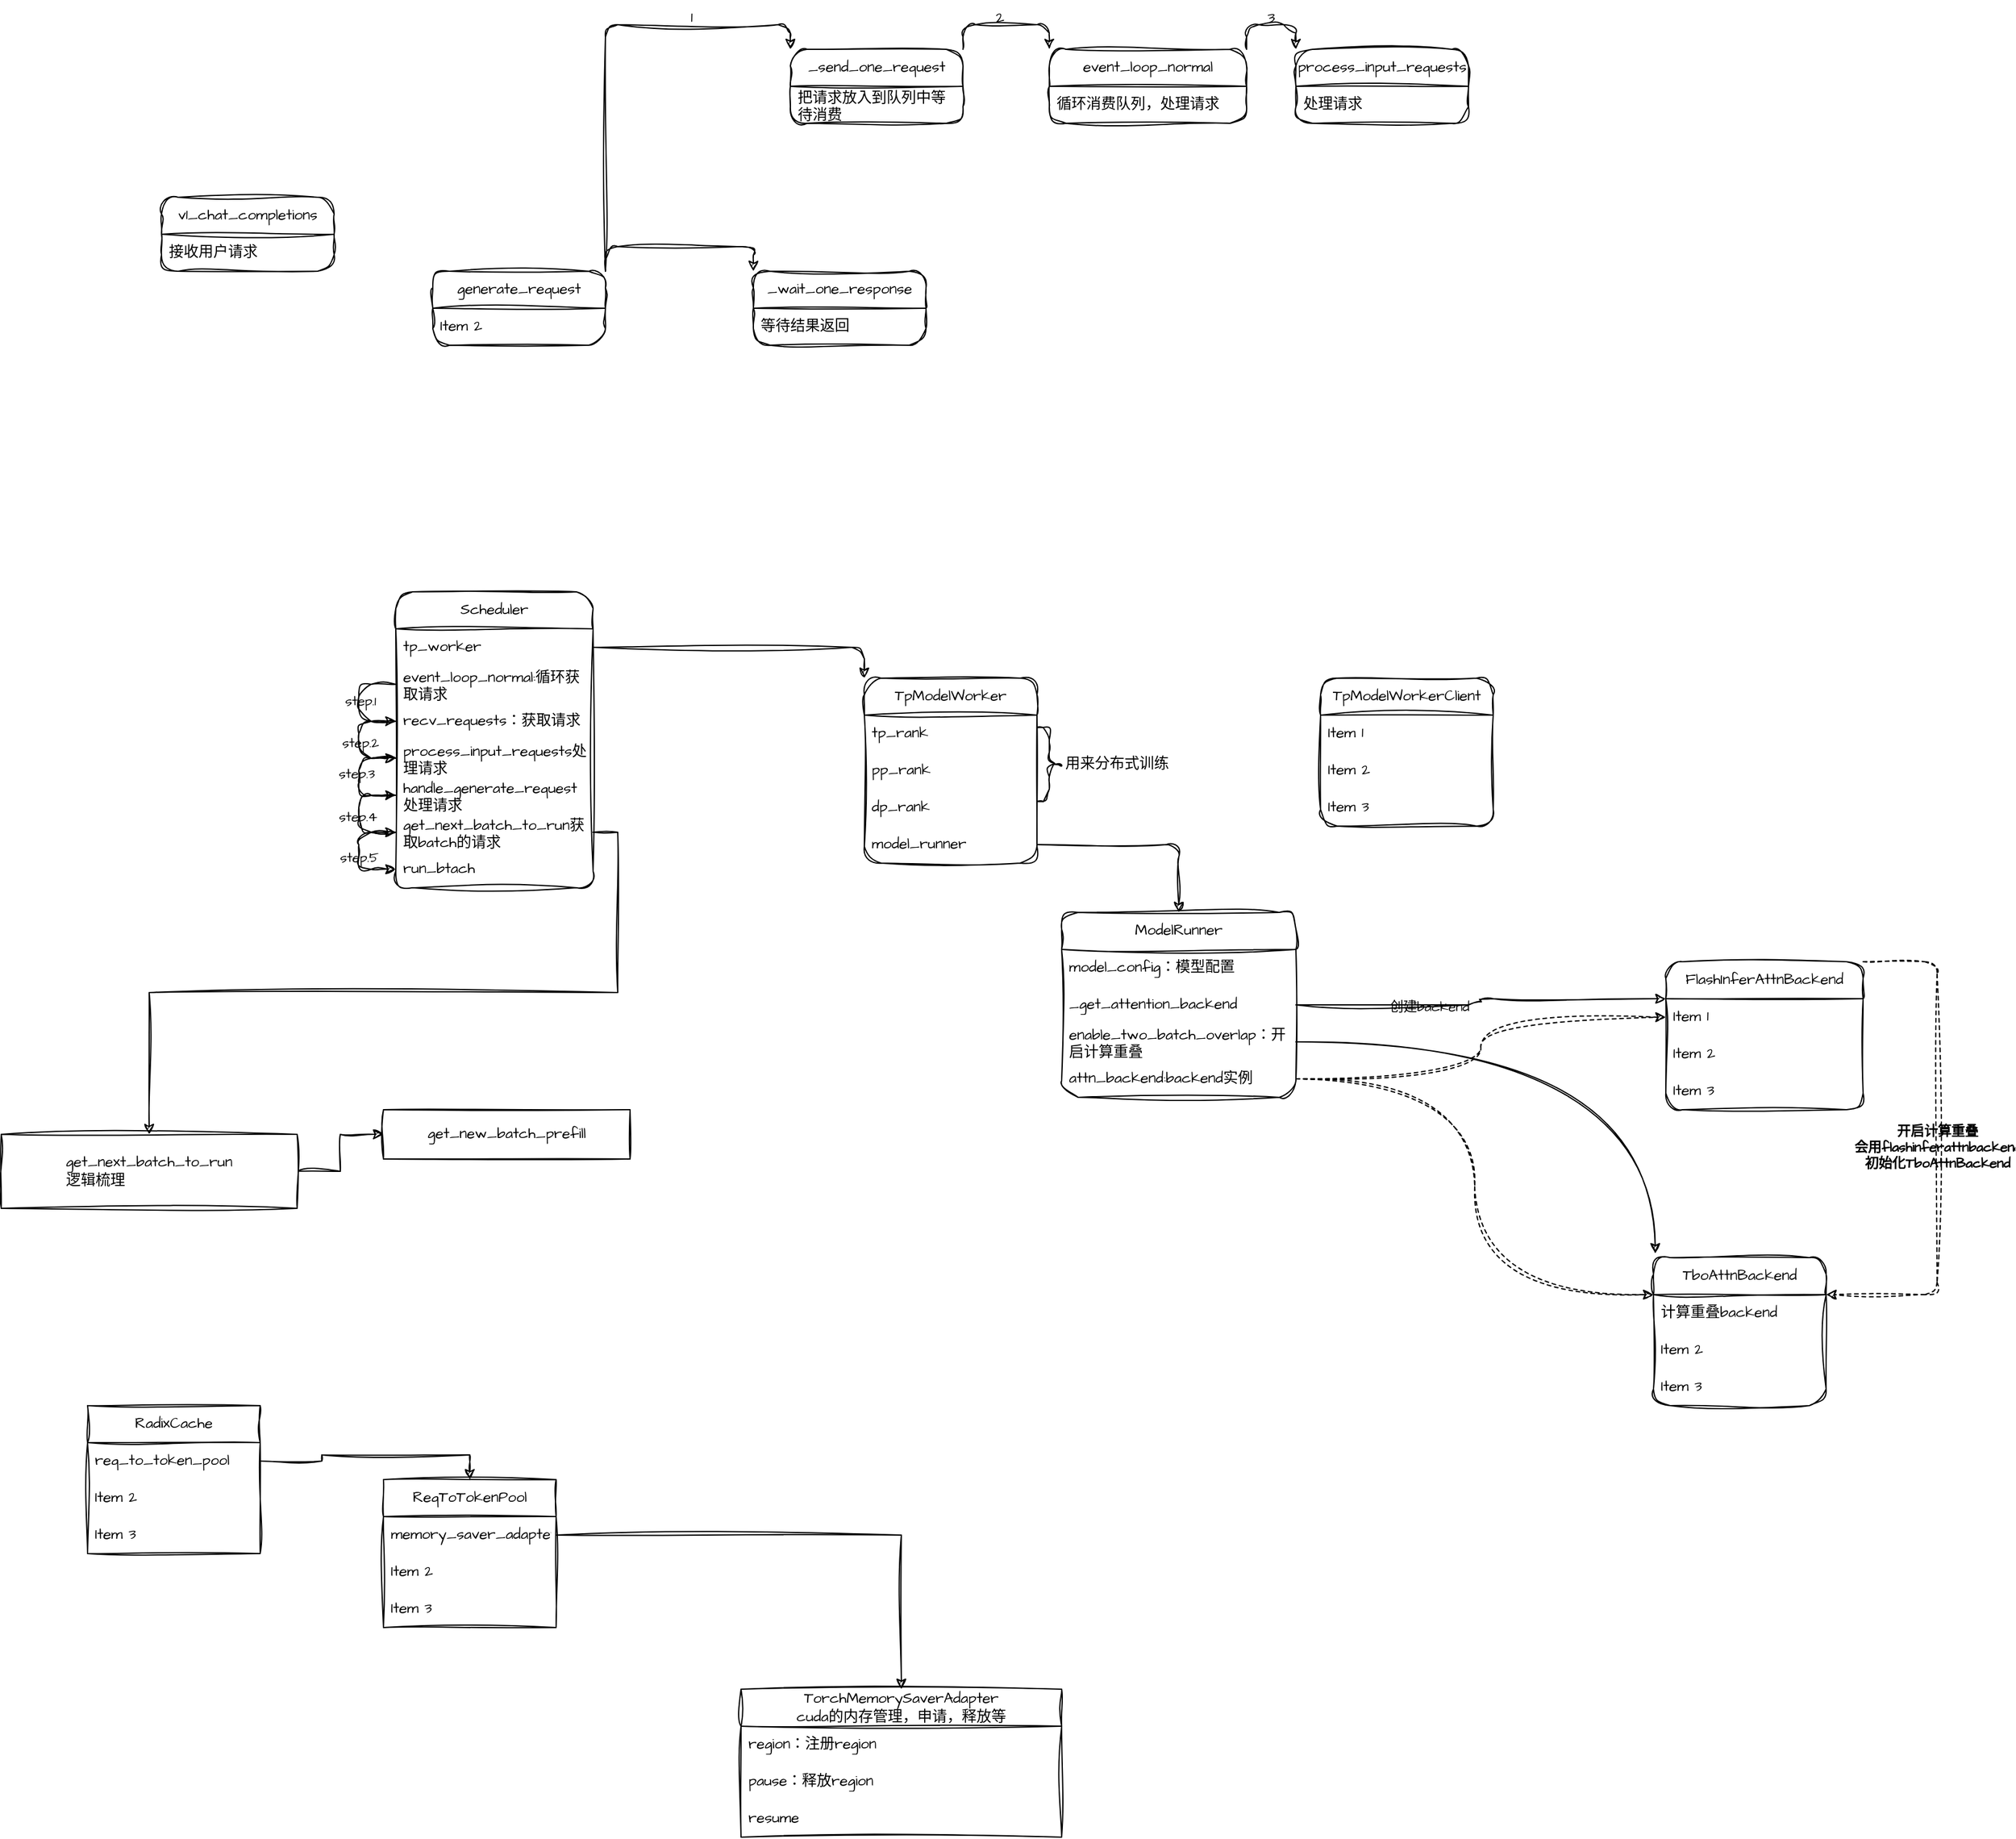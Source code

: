 <mxfile version="28.2.0">
  <diagram name="第 1 页" id="VIulTGl2KNhAHXaXlGWx">
    <mxGraphModel dx="1657" dy="1774" grid="1" gridSize="10" guides="1" tooltips="1" connect="1" arrows="1" fold="1" page="1" pageScale="1" pageWidth="827" pageHeight="1169" background="none" math="0" shadow="0">
      <root>
        <mxCell id="0" />
        <mxCell id="1" parent="0" />
        <mxCell id="_NhMGUOuEYtorZPrBMzH-1" value="v1_chat_completions" style="swimlane;fontStyle=0;childLayout=stackLayout;horizontal=1;startSize=30;horizontalStack=0;resizeParent=1;resizeParentMax=0;resizeLast=0;collapsible=1;marginBottom=0;whiteSpace=wrap;html=1;sketch=1;hachureGap=4;jiggle=2;curveFitting=1;fontFamily=Architects Daughter;fontSource=https%3A%2F%2Ffonts.googleapis.com%2Fcss%3Ffamily%3DArchitects%2BDaughter;labelBackgroundColor=none;rounded=1;" parent="1" vertex="1">
          <mxGeometry x="140" y="150" width="140" height="60" as="geometry" />
        </mxCell>
        <mxCell id="_NhMGUOuEYtorZPrBMzH-2" value="接收用户请求" style="text;strokeColor=none;fillColor=none;align=left;verticalAlign=middle;spacingLeft=4;spacingRight=4;overflow=hidden;points=[[0,0.5],[1,0.5]];portConstraint=eastwest;rotatable=0;whiteSpace=wrap;html=1;fontFamily=Architects Daughter;fontSource=https%3A%2F%2Ffonts.googleapis.com%2Fcss%3Ffamily%3DArchitects%2BDaughter;labelBackgroundColor=none;rounded=1;" parent="_NhMGUOuEYtorZPrBMzH-1" vertex="1">
          <mxGeometry y="30" width="140" height="30" as="geometry" />
        </mxCell>
        <mxCell id="4DAbohVTL4q2OgHqnS2L-5" style="edgeStyle=orthogonalEdgeStyle;rounded=1;sketch=1;hachureGap=4;jiggle=2;curveFitting=1;orthogonalLoop=1;jettySize=auto;html=1;exitX=1;exitY=0;exitDx=0;exitDy=0;entryX=0;entryY=0;entryDx=0;entryDy=0;fontFamily=Architects Daughter;fontSource=https%3A%2F%2Ffonts.googleapis.com%2Fcss%3Ffamily%3DArchitects%2BDaughter;labelBackgroundColor=none;fontColor=default;" parent="1" source="_NhMGUOuEYtorZPrBMzH-5" target="4DAbohVTL4q2OgHqnS2L-1" edge="1">
          <mxGeometry relative="1" as="geometry" />
        </mxCell>
        <mxCell id="4DAbohVTL4q2OgHqnS2L-10" style="edgeStyle=orthogonalEdgeStyle;rounded=1;sketch=1;hachureGap=4;jiggle=2;curveFitting=1;orthogonalLoop=1;jettySize=auto;html=1;exitX=1;exitY=0;exitDx=0;exitDy=0;entryX=0;entryY=0;entryDx=0;entryDy=0;fontFamily=Architects Daughter;fontSource=https%3A%2F%2Ffonts.googleapis.com%2Fcss%3Ffamily%3DArchitects%2BDaughter;labelBackgroundColor=none;fontColor=default;" parent="1" source="_NhMGUOuEYtorZPrBMzH-5" target="4DAbohVTL4q2OgHqnS2L-6" edge="1">
          <mxGeometry relative="1" as="geometry" />
        </mxCell>
        <mxCell id="_NhMGUOuEYtorZPrBMzH-5" value="generate_request" style="swimlane;fontStyle=0;childLayout=stackLayout;horizontal=1;startSize=30;horizontalStack=0;resizeParent=1;resizeParentMax=0;resizeLast=0;collapsible=1;marginBottom=0;whiteSpace=wrap;html=1;sketch=1;hachureGap=4;jiggle=2;curveFitting=1;fontFamily=Architects Daughter;fontSource=https%3A%2F%2Ffonts.googleapis.com%2Fcss%3Ffamily%3DArchitects%2BDaughter;labelBackgroundColor=none;rounded=1;" parent="1" vertex="1">
          <mxGeometry x="360" y="210" width="140" height="60" as="geometry" />
        </mxCell>
        <mxCell id="_NhMGUOuEYtorZPrBMzH-7" value="Item 2" style="text;strokeColor=none;fillColor=none;align=left;verticalAlign=middle;spacingLeft=4;spacingRight=4;overflow=hidden;points=[[0,0.5],[1,0.5]];portConstraint=eastwest;rotatable=0;whiteSpace=wrap;html=1;fontFamily=Architects Daughter;fontSource=https%3A%2F%2Ffonts.googleapis.com%2Fcss%3Ffamily%3DArchitects%2BDaughter;labelBackgroundColor=none;rounded=1;" parent="_NhMGUOuEYtorZPrBMzH-5" vertex="1">
          <mxGeometry y="30" width="140" height="30" as="geometry" />
        </mxCell>
        <mxCell id="4DAbohVTL4q2OgHqnS2L-1" value="_wait_one_response" style="swimlane;fontStyle=0;childLayout=stackLayout;horizontal=1;startSize=30;horizontalStack=0;resizeParent=1;resizeParentMax=0;resizeLast=0;collapsible=1;marginBottom=0;whiteSpace=wrap;html=1;sketch=1;hachureGap=4;jiggle=2;curveFitting=1;fontFamily=Architects Daughter;fontSource=https%3A%2F%2Ffonts.googleapis.com%2Fcss%3Ffamily%3DArchitects%2BDaughter;labelBackgroundColor=none;rounded=1;" parent="1" vertex="1">
          <mxGeometry x="620" y="210" width="140" height="60" as="geometry" />
        </mxCell>
        <mxCell id="4DAbohVTL4q2OgHqnS2L-2" value="等待结果返回" style="text;strokeColor=none;fillColor=none;align=left;verticalAlign=middle;spacingLeft=4;spacingRight=4;overflow=hidden;points=[[0,0.5],[1,0.5]];portConstraint=eastwest;rotatable=0;whiteSpace=wrap;html=1;fontFamily=Architects Daughter;fontSource=https%3A%2F%2Ffonts.googleapis.com%2Fcss%3Ffamily%3DArchitects%2BDaughter;labelBackgroundColor=none;rounded=1;" parent="4DAbohVTL4q2OgHqnS2L-1" vertex="1">
          <mxGeometry y="30" width="140" height="30" as="geometry" />
        </mxCell>
        <mxCell id="53yN0dwAdJ3d1R2Gwj3T-5" style="edgeStyle=orthogonalEdgeStyle;rounded=1;sketch=1;hachureGap=4;jiggle=2;curveFitting=1;orthogonalLoop=1;jettySize=auto;html=1;exitX=1;exitY=0;exitDx=0;exitDy=0;entryX=0;entryY=0;entryDx=0;entryDy=0;fontFamily=Architects Daughter;fontSource=https%3A%2F%2Ffonts.googleapis.com%2Fcss%3Ffamily%3DArchitects%2BDaughter;labelBackgroundColor=none;fontColor=default;" parent="1" source="4DAbohVTL4q2OgHqnS2L-6" target="53yN0dwAdJ3d1R2Gwj3T-1" edge="1">
          <mxGeometry relative="1" as="geometry" />
        </mxCell>
        <mxCell id="4DAbohVTL4q2OgHqnS2L-6" value="_send_one_request" style="swimlane;fontStyle=0;childLayout=stackLayout;horizontal=1;startSize=30;horizontalStack=0;resizeParent=1;resizeParentMax=0;resizeLast=0;collapsible=1;marginBottom=0;whiteSpace=wrap;html=1;sketch=1;hachureGap=4;jiggle=2;curveFitting=1;fontFamily=Architects Daughter;fontSource=https%3A%2F%2Ffonts.googleapis.com%2Fcss%3Ffamily%3DArchitects%2BDaughter;labelBackgroundColor=none;rounded=1;" parent="1" vertex="1">
          <mxGeometry x="650" y="30" width="140" height="60" as="geometry" />
        </mxCell>
        <mxCell id="4DAbohVTL4q2OgHqnS2L-7" value="把请求放入到队列中等待消费" style="text;strokeColor=none;fillColor=none;align=left;verticalAlign=middle;spacingLeft=4;spacingRight=4;overflow=hidden;points=[[0,0.5],[1,0.5]];portConstraint=eastwest;rotatable=0;whiteSpace=wrap;html=1;fontFamily=Architects Daughter;fontSource=https%3A%2F%2Ffonts.googleapis.com%2Fcss%3Ffamily%3DArchitects%2BDaughter;labelBackgroundColor=none;rounded=1;" parent="4DAbohVTL4q2OgHqnS2L-6" vertex="1">
          <mxGeometry y="30" width="140" height="30" as="geometry" />
        </mxCell>
        <mxCell id="53yN0dwAdJ3d1R2Gwj3T-10" style="edgeStyle=orthogonalEdgeStyle;rounded=1;sketch=1;hachureGap=4;jiggle=2;curveFitting=1;orthogonalLoop=1;jettySize=auto;html=1;exitX=1;exitY=0;exitDx=0;exitDy=0;entryX=0;entryY=0;entryDx=0;entryDy=0;fontFamily=Architects Daughter;fontSource=https%3A%2F%2Ffonts.googleapis.com%2Fcss%3Ffamily%3DArchitects%2BDaughter;labelBackgroundColor=none;fontColor=default;" parent="1" source="53yN0dwAdJ3d1R2Gwj3T-1" target="53yN0dwAdJ3d1R2Gwj3T-6" edge="1">
          <mxGeometry relative="1" as="geometry" />
        </mxCell>
        <mxCell id="53yN0dwAdJ3d1R2Gwj3T-1" value="event_loop_normal" style="swimlane;fontStyle=0;childLayout=stackLayout;horizontal=1;startSize=30;horizontalStack=0;resizeParent=1;resizeParentMax=0;resizeLast=0;collapsible=1;marginBottom=0;whiteSpace=wrap;html=1;sketch=1;hachureGap=4;jiggle=2;curveFitting=1;fontFamily=Architects Daughter;fontSource=https%3A%2F%2Ffonts.googleapis.com%2Fcss%3Ffamily%3DArchitects%2BDaughter;labelBackgroundColor=none;rounded=1;" parent="1" vertex="1">
          <mxGeometry x="860" y="30" width="160" height="60" as="geometry" />
        </mxCell>
        <mxCell id="53yN0dwAdJ3d1R2Gwj3T-2" value="循环消费队列，处理请求" style="text;strokeColor=none;fillColor=none;align=left;verticalAlign=middle;spacingLeft=4;spacingRight=4;overflow=hidden;points=[[0,0.5],[1,0.5]];portConstraint=eastwest;rotatable=0;whiteSpace=wrap;html=1;fontFamily=Architects Daughter;fontSource=https%3A%2F%2Ffonts.googleapis.com%2Fcss%3Ffamily%3DArchitects%2BDaughter;labelBackgroundColor=none;rounded=1;" parent="53yN0dwAdJ3d1R2Gwj3T-1" vertex="1">
          <mxGeometry y="30" width="160" height="30" as="geometry" />
        </mxCell>
        <mxCell id="53yN0dwAdJ3d1R2Gwj3T-6" value="process_input_requests" style="swimlane;fontStyle=0;childLayout=stackLayout;horizontal=1;startSize=30;horizontalStack=0;resizeParent=1;resizeParentMax=0;resizeLast=0;collapsible=1;marginBottom=0;whiteSpace=wrap;html=1;sketch=1;hachureGap=4;jiggle=2;curveFitting=1;fontFamily=Architects Daughter;fontSource=https%3A%2F%2Ffonts.googleapis.com%2Fcss%3Ffamily%3DArchitects%2BDaughter;labelBackgroundColor=none;rounded=1;" parent="1" vertex="1">
          <mxGeometry x="1060" y="30" width="140" height="60" as="geometry" />
        </mxCell>
        <mxCell id="53yN0dwAdJ3d1R2Gwj3T-7" value="处理请求" style="text;strokeColor=none;fillColor=none;align=left;verticalAlign=middle;spacingLeft=4;spacingRight=4;overflow=hidden;points=[[0,0.5],[1,0.5]];portConstraint=eastwest;rotatable=0;whiteSpace=wrap;html=1;fontFamily=Architects Daughter;fontSource=https%3A%2F%2Ffonts.googleapis.com%2Fcss%3Ffamily%3DArchitects%2BDaughter;labelBackgroundColor=none;rounded=1;" parent="53yN0dwAdJ3d1R2Gwj3T-6" vertex="1">
          <mxGeometry y="30" width="140" height="30" as="geometry" />
        </mxCell>
        <mxCell id="53yN0dwAdJ3d1R2Gwj3T-11" value="1" style="text;html=1;align=center;verticalAlign=middle;whiteSpace=wrap;rounded=1;fontFamily=Architects Daughter;fontSource=https%3A%2F%2Ffonts.googleapis.com%2Fcss%3Ffamily%3DArchitects%2BDaughter;labelBackgroundColor=none;" parent="1" vertex="1">
          <mxGeometry x="540" y="-10" width="60" height="30" as="geometry" />
        </mxCell>
        <mxCell id="53yN0dwAdJ3d1R2Gwj3T-12" value="2" style="text;html=1;align=center;verticalAlign=middle;whiteSpace=wrap;rounded=1;fontFamily=Architects Daughter;fontSource=https%3A%2F%2Ffonts.googleapis.com%2Fcss%3Ffamily%3DArchitects%2BDaughter;labelBackgroundColor=none;" parent="1" vertex="1">
          <mxGeometry x="790" y="-10" width="60" height="30" as="geometry" />
        </mxCell>
        <mxCell id="53yN0dwAdJ3d1R2Gwj3T-13" value="3" style="text;html=1;align=center;verticalAlign=middle;whiteSpace=wrap;rounded=1;fontFamily=Architects Daughter;fontSource=https%3A%2F%2Ffonts.googleapis.com%2Fcss%3Ffamily%3DArchitects%2BDaughter;labelBackgroundColor=none;" parent="1" vertex="1">
          <mxGeometry x="1010" y="-10" width="60" height="30" as="geometry" />
        </mxCell>
        <mxCell id="F4uyFB3X_iYeOtRkocjf-1" value="TpModelWorker" style="swimlane;fontStyle=0;childLayout=stackLayout;horizontal=1;startSize=30;horizontalStack=0;resizeParent=1;resizeParentMax=0;resizeLast=0;collapsible=1;marginBottom=0;whiteSpace=wrap;html=1;sketch=1;hachureGap=4;jiggle=2;curveFitting=1;fontFamily=Architects Daughter;fontSource=https%3A%2F%2Ffonts.googleapis.com%2Fcss%3Ffamily%3DArchitects%2BDaughter;labelBackgroundColor=none;rounded=1;" parent="1" vertex="1">
          <mxGeometry x="710" y="540" width="140" height="150" as="geometry" />
        </mxCell>
        <mxCell id="F4uyFB3X_iYeOtRkocjf-2" value="tp_rank" style="text;strokeColor=none;fillColor=none;align=left;verticalAlign=middle;spacingLeft=4;spacingRight=4;overflow=hidden;points=[[0,0.5],[1,0.5]];portConstraint=eastwest;rotatable=0;whiteSpace=wrap;html=1;fontFamily=Architects Daughter;fontSource=https%3A%2F%2Ffonts.googleapis.com%2Fcss%3Ffamily%3DArchitects%2BDaughter;labelBackgroundColor=none;rounded=1;" parent="F4uyFB3X_iYeOtRkocjf-1" vertex="1">
          <mxGeometry y="30" width="140" height="30" as="geometry" />
        </mxCell>
        <mxCell id="F4uyFB3X_iYeOtRkocjf-3" value="pp_rank" style="text;strokeColor=none;fillColor=none;align=left;verticalAlign=middle;spacingLeft=4;spacingRight=4;overflow=hidden;points=[[0,0.5],[1,0.5]];portConstraint=eastwest;rotatable=0;whiteSpace=wrap;html=1;fontFamily=Architects Daughter;fontSource=https%3A%2F%2Ffonts.googleapis.com%2Fcss%3Ffamily%3DArchitects%2BDaughter;labelBackgroundColor=none;rounded=1;" parent="F4uyFB3X_iYeOtRkocjf-1" vertex="1">
          <mxGeometry y="60" width="140" height="30" as="geometry" />
        </mxCell>
        <mxCell id="F4uyFB3X_iYeOtRkocjf-4" value="dp_rank" style="text;strokeColor=none;fillColor=none;align=left;verticalAlign=middle;spacingLeft=4;spacingRight=4;overflow=hidden;points=[[0,0.5],[1,0.5]];portConstraint=eastwest;rotatable=0;whiteSpace=wrap;html=1;fontFamily=Architects Daughter;fontSource=https%3A%2F%2Ffonts.googleapis.com%2Fcss%3Ffamily%3DArchitects%2BDaughter;labelBackgroundColor=none;rounded=1;" parent="F4uyFB3X_iYeOtRkocjf-1" vertex="1">
          <mxGeometry y="90" width="140" height="30" as="geometry" />
        </mxCell>
        <mxCell id="1WWP6xzOVSJaHrSV7MMF-1" value="model_runner" style="text;strokeColor=none;fillColor=none;align=left;verticalAlign=middle;spacingLeft=4;spacingRight=4;overflow=hidden;points=[[0,0.5],[1,0.5]];portConstraint=eastwest;rotatable=0;whiteSpace=wrap;html=1;fontFamily=Architects Daughter;fontSource=https%3A%2F%2Ffonts.googleapis.com%2Fcss%3Ffamily%3DArchitects%2BDaughter;labelBackgroundColor=none;rounded=1;" parent="F4uyFB3X_iYeOtRkocjf-1" vertex="1">
          <mxGeometry y="120" width="140" height="30" as="geometry" />
        </mxCell>
        <mxCell id="F4uyFB3X_iYeOtRkocjf-5" value="TpModelWorkerClient" style="swimlane;fontStyle=0;childLayout=stackLayout;horizontal=1;startSize=30;horizontalStack=0;resizeParent=1;resizeParentMax=0;resizeLast=0;collapsible=1;marginBottom=0;whiteSpace=wrap;html=1;sketch=1;hachureGap=4;jiggle=2;curveFitting=1;fontFamily=Architects Daughter;fontSource=https%3A%2F%2Ffonts.googleapis.com%2Fcss%3Ffamily%3DArchitects%2BDaughter;labelBackgroundColor=none;rounded=1;" parent="1" vertex="1">
          <mxGeometry x="1080" y="540" width="140" height="120" as="geometry" />
        </mxCell>
        <mxCell id="F4uyFB3X_iYeOtRkocjf-6" value="Item 1" style="text;strokeColor=none;fillColor=none;align=left;verticalAlign=middle;spacingLeft=4;spacingRight=4;overflow=hidden;points=[[0,0.5],[1,0.5]];portConstraint=eastwest;rotatable=0;whiteSpace=wrap;html=1;fontFamily=Architects Daughter;fontSource=https%3A%2F%2Ffonts.googleapis.com%2Fcss%3Ffamily%3DArchitects%2BDaughter;labelBackgroundColor=none;rounded=1;" parent="F4uyFB3X_iYeOtRkocjf-5" vertex="1">
          <mxGeometry y="30" width="140" height="30" as="geometry" />
        </mxCell>
        <mxCell id="F4uyFB3X_iYeOtRkocjf-7" value="Item 2" style="text;strokeColor=none;fillColor=none;align=left;verticalAlign=middle;spacingLeft=4;spacingRight=4;overflow=hidden;points=[[0,0.5],[1,0.5]];portConstraint=eastwest;rotatable=0;whiteSpace=wrap;html=1;fontFamily=Architects Daughter;fontSource=https%3A%2F%2Ffonts.googleapis.com%2Fcss%3Ffamily%3DArchitects%2BDaughter;labelBackgroundColor=none;rounded=1;" parent="F4uyFB3X_iYeOtRkocjf-5" vertex="1">
          <mxGeometry y="60" width="140" height="30" as="geometry" />
        </mxCell>
        <mxCell id="F4uyFB3X_iYeOtRkocjf-8" value="Item 3" style="text;strokeColor=none;fillColor=none;align=left;verticalAlign=middle;spacingLeft=4;spacingRight=4;overflow=hidden;points=[[0,0.5],[1,0.5]];portConstraint=eastwest;rotatable=0;whiteSpace=wrap;html=1;fontFamily=Architects Daughter;fontSource=https%3A%2F%2Ffonts.googleapis.com%2Fcss%3Ffamily%3DArchitects%2BDaughter;labelBackgroundColor=none;rounded=1;" parent="F4uyFB3X_iYeOtRkocjf-5" vertex="1">
          <mxGeometry y="90" width="140" height="30" as="geometry" />
        </mxCell>
        <mxCell id="F4uyFB3X_iYeOtRkocjf-9" value="" style="shape=curlyBracket;whiteSpace=wrap;html=1;rounded=1;flipH=1;labelPosition=right;verticalLabelPosition=middle;align=left;verticalAlign=middle;sketch=1;hachureGap=4;jiggle=2;curveFitting=1;fontFamily=Architects Daughter;fontSource=https%3A%2F%2Ffonts.googleapis.com%2Fcss%3Ffamily%3DArchitects%2BDaughter;labelBackgroundColor=none;" parent="1" vertex="1">
          <mxGeometry x="850" y="580" width="20" height="60" as="geometry" />
        </mxCell>
        <mxCell id="F4uyFB3X_iYeOtRkocjf-10" value="用来分布式训练" style="text;html=1;align=center;verticalAlign=middle;whiteSpace=wrap;rounded=1;fontFamily=Architects Daughter;fontSource=https%3A%2F%2Ffonts.googleapis.com%2Fcss%3Ffamily%3DArchitects%2BDaughter;labelBackgroundColor=none;" parent="1" vertex="1">
          <mxGeometry x="860" y="595" width="110" height="30" as="geometry" />
        </mxCell>
        <mxCell id="F4uyFB3X_iYeOtRkocjf-11" value="ModelRunner" style="swimlane;fontStyle=0;childLayout=stackLayout;horizontal=1;startSize=30;horizontalStack=0;resizeParent=1;resizeParentMax=0;resizeLast=0;collapsible=1;marginBottom=0;whiteSpace=wrap;html=1;sketch=1;hachureGap=4;jiggle=2;curveFitting=1;fontFamily=Architects Daughter;fontSource=https%3A%2F%2Ffonts.googleapis.com%2Fcss%3Ffamily%3DArchitects%2BDaughter;labelBackgroundColor=none;rounded=1;" parent="1" vertex="1">
          <mxGeometry x="870" y="730" width="190" height="150" as="geometry" />
        </mxCell>
        <mxCell id="F4uyFB3X_iYeOtRkocjf-12" value="model_config：模型配置" style="text;strokeColor=none;fillColor=none;align=left;verticalAlign=middle;spacingLeft=4;spacingRight=4;overflow=hidden;points=[[0,0.5],[1,0.5]];portConstraint=eastwest;rotatable=0;whiteSpace=wrap;html=1;fontFamily=Architects Daughter;fontSource=https%3A%2F%2Ffonts.googleapis.com%2Fcss%3Ffamily%3DArchitects%2BDaughter;labelBackgroundColor=none;rounded=1;" parent="F4uyFB3X_iYeOtRkocjf-11" vertex="1">
          <mxGeometry y="30" width="190" height="30" as="geometry" />
        </mxCell>
        <mxCell id="F4uyFB3X_iYeOtRkocjf-13" value="_get_attention_backend" style="text;strokeColor=none;fillColor=none;align=left;verticalAlign=middle;spacingLeft=4;spacingRight=4;overflow=hidden;points=[[0,0.5],[1,0.5]];portConstraint=eastwest;rotatable=0;whiteSpace=wrap;html=1;fontFamily=Architects Daughter;fontSource=https%3A%2F%2Ffonts.googleapis.com%2Fcss%3Ffamily%3DArchitects%2BDaughter;labelBackgroundColor=none;rounded=1;" parent="F4uyFB3X_iYeOtRkocjf-11" vertex="1">
          <mxGeometry y="60" width="190" height="30" as="geometry" />
        </mxCell>
        <mxCell id="F4uyFB3X_iYeOtRkocjf-14" value="enable_two_batch_overlap：开启计算重叠" style="text;strokeColor=none;fillColor=none;align=left;verticalAlign=middle;spacingLeft=4;spacingRight=4;overflow=hidden;points=[[0,0.5],[1,0.5]];portConstraint=eastwest;rotatable=0;whiteSpace=wrap;html=1;fontFamily=Architects Daughter;fontSource=https%3A%2F%2Ffonts.googleapis.com%2Fcss%3Ffamily%3DArchitects%2BDaughter;labelBackgroundColor=none;rounded=1;" parent="F4uyFB3X_iYeOtRkocjf-11" vertex="1">
          <mxGeometry y="90" width="190" height="30" as="geometry" />
        </mxCell>
        <mxCell id="F4uyFB3X_iYeOtRkocjf-27" value="attn_backend:backend实例" style="text;strokeColor=none;fillColor=none;align=left;verticalAlign=middle;spacingLeft=4;spacingRight=4;overflow=hidden;points=[[0,0.5],[1,0.5]];portConstraint=eastwest;rotatable=0;whiteSpace=wrap;html=1;fontFamily=Architects Daughter;fontSource=https%3A%2F%2Ffonts.googleapis.com%2Fcss%3Ffamily%3DArchitects%2BDaughter;labelBackgroundColor=none;rounded=1;" parent="F4uyFB3X_iYeOtRkocjf-11" vertex="1">
          <mxGeometry y="120" width="190" height="30" as="geometry" />
        </mxCell>
        <mxCell id="F4uyFB3X_iYeOtRkocjf-26" value="&lt;b&gt;开启计算重叠&lt;/b&gt;&lt;div&gt;&lt;b&gt;会用flashinferattnbackend&lt;/b&gt;&lt;/div&gt;&lt;div&gt;&lt;b&gt;初始化TboAttnBackend&lt;/b&gt;&lt;/div&gt;" style="edgeStyle=orthogonalEdgeStyle;rounded=1;sketch=1;hachureGap=4;jiggle=2;curveFitting=1;orthogonalLoop=1;jettySize=auto;html=1;exitX=1;exitY=0;exitDx=0;exitDy=0;entryX=1;entryY=0.25;entryDx=0;entryDy=0;fontFamily=Architects Daughter;fontSource=https%3A%2F%2Ffonts.googleapis.com%2Fcss%3Ffamily%3DArchitects%2BDaughter;dashed=1;labelBackgroundColor=none;fontColor=default;" parent="1" source="F4uyFB3X_iYeOtRkocjf-15" target="F4uyFB3X_iYeOtRkocjf-21" edge="1">
          <mxGeometry relative="1" as="geometry">
            <Array as="points">
              <mxPoint x="1580" y="770" />
              <mxPoint x="1580" y="1040" />
            </Array>
          </mxGeometry>
        </mxCell>
        <mxCell id="F4uyFB3X_iYeOtRkocjf-15" value="FlashInferAttnBackend" style="swimlane;fontStyle=0;childLayout=stackLayout;horizontal=1;startSize=30;horizontalStack=0;resizeParent=1;resizeParentMax=0;resizeLast=0;collapsible=1;marginBottom=0;whiteSpace=wrap;html=1;sketch=1;hachureGap=4;jiggle=2;curveFitting=1;fontFamily=Architects Daughter;fontSource=https%3A%2F%2Ffonts.googleapis.com%2Fcss%3Ffamily%3DArchitects%2BDaughter;labelBackgroundColor=none;rounded=1;" parent="1" vertex="1">
          <mxGeometry x="1360" y="770" width="160" height="120" as="geometry" />
        </mxCell>
        <mxCell id="F4uyFB3X_iYeOtRkocjf-16" value="Item 1" style="text;strokeColor=none;fillColor=none;align=left;verticalAlign=middle;spacingLeft=4;spacingRight=4;overflow=hidden;points=[[0,0.5],[1,0.5]];portConstraint=eastwest;rotatable=0;whiteSpace=wrap;html=1;fontFamily=Architects Daughter;fontSource=https%3A%2F%2Ffonts.googleapis.com%2Fcss%3Ffamily%3DArchitects%2BDaughter;labelBackgroundColor=none;rounded=1;" parent="F4uyFB3X_iYeOtRkocjf-15" vertex="1">
          <mxGeometry y="30" width="160" height="30" as="geometry" />
        </mxCell>
        <mxCell id="F4uyFB3X_iYeOtRkocjf-17" value="Item 2" style="text;strokeColor=none;fillColor=none;align=left;verticalAlign=middle;spacingLeft=4;spacingRight=4;overflow=hidden;points=[[0,0.5],[1,0.5]];portConstraint=eastwest;rotatable=0;whiteSpace=wrap;html=1;fontFamily=Architects Daughter;fontSource=https%3A%2F%2Ffonts.googleapis.com%2Fcss%3Ffamily%3DArchitects%2BDaughter;labelBackgroundColor=none;rounded=1;" parent="F4uyFB3X_iYeOtRkocjf-15" vertex="1">
          <mxGeometry y="60" width="160" height="30" as="geometry" />
        </mxCell>
        <mxCell id="F4uyFB3X_iYeOtRkocjf-18" value="Item 3" style="text;strokeColor=none;fillColor=none;align=left;verticalAlign=middle;spacingLeft=4;spacingRight=4;overflow=hidden;points=[[0,0.5],[1,0.5]];portConstraint=eastwest;rotatable=0;whiteSpace=wrap;html=1;fontFamily=Architects Daughter;fontSource=https%3A%2F%2Ffonts.googleapis.com%2Fcss%3Ffamily%3DArchitects%2BDaughter;labelBackgroundColor=none;rounded=1;" parent="F4uyFB3X_iYeOtRkocjf-15" vertex="1">
          <mxGeometry y="90" width="160" height="30" as="geometry" />
        </mxCell>
        <mxCell id="F4uyFB3X_iYeOtRkocjf-19" style="edgeStyle=orthogonalEdgeStyle;rounded=1;sketch=1;hachureGap=4;jiggle=2;curveFitting=1;orthogonalLoop=1;jettySize=auto;html=1;exitX=1;exitY=0.5;exitDx=0;exitDy=0;entryX=0;entryY=0.25;entryDx=0;entryDy=0;fontFamily=Architects Daughter;fontSource=https%3A%2F%2Ffonts.googleapis.com%2Fcss%3Ffamily%3DArchitects%2BDaughter;labelBackgroundColor=none;fontColor=default;" parent="1" source="F4uyFB3X_iYeOtRkocjf-13" target="F4uyFB3X_iYeOtRkocjf-15" edge="1">
          <mxGeometry relative="1" as="geometry" />
        </mxCell>
        <mxCell id="F4uyFB3X_iYeOtRkocjf-20" value="创建backend" style="edgeLabel;html=1;align=center;verticalAlign=middle;resizable=0;points=[];sketch=1;hachureGap=4;jiggle=2;curveFitting=1;fontFamily=Architects Daughter;fontSource=https%3A%2F%2Ffonts.googleapis.com%2Fcss%3Ffamily%3DArchitects%2BDaughter;labelBackgroundColor=none;rounded=1;" parent="F4uyFB3X_iYeOtRkocjf-19" vertex="1" connectable="0">
          <mxGeometry x="-0.291" y="-1" relative="1" as="geometry">
            <mxPoint as="offset" />
          </mxGeometry>
        </mxCell>
        <mxCell id="F4uyFB3X_iYeOtRkocjf-21" value="TboAttnBackend" style="swimlane;fontStyle=0;childLayout=stackLayout;horizontal=1;startSize=30;horizontalStack=0;resizeParent=1;resizeParentMax=0;resizeLast=0;collapsible=1;marginBottom=0;whiteSpace=wrap;html=1;sketch=1;hachureGap=4;jiggle=2;curveFitting=1;fontFamily=Architects Daughter;fontSource=https%3A%2F%2Ffonts.googleapis.com%2Fcss%3Ffamily%3DArchitects%2BDaughter;labelBackgroundColor=none;rounded=1;" parent="1" vertex="1">
          <mxGeometry x="1350" y="1010" width="140" height="120" as="geometry" />
        </mxCell>
        <mxCell id="F4uyFB3X_iYeOtRkocjf-22" value="计算重叠backend" style="text;strokeColor=none;fillColor=none;align=left;verticalAlign=middle;spacingLeft=4;spacingRight=4;overflow=hidden;points=[[0,0.5],[1,0.5]];portConstraint=eastwest;rotatable=0;whiteSpace=wrap;html=1;fontFamily=Architects Daughter;fontSource=https%3A%2F%2Ffonts.googleapis.com%2Fcss%3Ffamily%3DArchitects%2BDaughter;labelBackgroundColor=none;rounded=1;" parent="F4uyFB3X_iYeOtRkocjf-21" vertex="1">
          <mxGeometry y="30" width="140" height="30" as="geometry" />
        </mxCell>
        <mxCell id="F4uyFB3X_iYeOtRkocjf-23" value="Item 2" style="text;strokeColor=none;fillColor=none;align=left;verticalAlign=middle;spacingLeft=4;spacingRight=4;overflow=hidden;points=[[0,0.5],[1,0.5]];portConstraint=eastwest;rotatable=0;whiteSpace=wrap;html=1;fontFamily=Architects Daughter;fontSource=https%3A%2F%2Ffonts.googleapis.com%2Fcss%3Ffamily%3DArchitects%2BDaughter;labelBackgroundColor=none;rounded=1;" parent="F4uyFB3X_iYeOtRkocjf-21" vertex="1">
          <mxGeometry y="60" width="140" height="30" as="geometry" />
        </mxCell>
        <mxCell id="F4uyFB3X_iYeOtRkocjf-24" value="Item 3" style="text;strokeColor=none;fillColor=none;align=left;verticalAlign=middle;spacingLeft=4;spacingRight=4;overflow=hidden;points=[[0,0.5],[1,0.5]];portConstraint=eastwest;rotatable=0;whiteSpace=wrap;html=1;fontFamily=Architects Daughter;fontSource=https%3A%2F%2Ffonts.googleapis.com%2Fcss%3Ffamily%3DArchitects%2BDaughter;labelBackgroundColor=none;rounded=1;" parent="F4uyFB3X_iYeOtRkocjf-21" vertex="1">
          <mxGeometry y="90" width="140" height="30" as="geometry" />
        </mxCell>
        <mxCell id="F4uyFB3X_iYeOtRkocjf-25" style="edgeStyle=orthogonalEdgeStyle;rounded=1;sketch=1;hachureGap=4;jiggle=2;curveFitting=1;orthogonalLoop=1;jettySize=auto;html=1;exitX=1;exitY=0.5;exitDx=0;exitDy=0;entryX=0.01;entryY=-0.027;entryDx=0;entryDy=0;entryPerimeter=0;fontFamily=Architects Daughter;fontSource=https%3A%2F%2Ffonts.googleapis.com%2Fcss%3Ffamily%3DArchitects%2BDaughter;curved=1;labelBackgroundColor=none;fontColor=default;" parent="1" source="F4uyFB3X_iYeOtRkocjf-14" target="F4uyFB3X_iYeOtRkocjf-21" edge="1">
          <mxGeometry relative="1" as="geometry" />
        </mxCell>
        <mxCell id="F4uyFB3X_iYeOtRkocjf-28" style="edgeStyle=orthogonalEdgeStyle;rounded=1;sketch=1;hachureGap=4;jiggle=2;curveFitting=1;orthogonalLoop=1;jettySize=auto;html=1;entryX=0;entryY=0.5;entryDx=0;entryDy=0;fontFamily=Architects Daughter;fontSource=https%3A%2F%2Ffonts.googleapis.com%2Fcss%3Ffamily%3DArchitects%2BDaughter;curved=1;exitX=1;exitY=0.5;exitDx=0;exitDy=0;dashed=1;labelBackgroundColor=none;fontColor=default;" parent="1" source="F4uyFB3X_iYeOtRkocjf-27" target="F4uyFB3X_iYeOtRkocjf-16" edge="1">
          <mxGeometry relative="1" as="geometry">
            <mxPoint x="1060" y="865" as="sourcePoint" />
          </mxGeometry>
        </mxCell>
        <mxCell id="F4uyFB3X_iYeOtRkocjf-29" style="edgeStyle=orthogonalEdgeStyle;rounded=1;sketch=1;hachureGap=4;jiggle=2;curveFitting=1;orthogonalLoop=1;jettySize=auto;html=1;exitX=1;exitY=0.5;exitDx=0;exitDy=0;entryX=0;entryY=0.25;entryDx=0;entryDy=0;fontFamily=Architects Daughter;fontSource=https%3A%2F%2Ffonts.googleapis.com%2Fcss%3Ffamily%3DArchitects%2BDaughter;curved=1;dashed=1;labelBackgroundColor=none;fontColor=default;" parent="1" source="F4uyFB3X_iYeOtRkocjf-27" target="F4uyFB3X_iYeOtRkocjf-21" edge="1">
          <mxGeometry relative="1" as="geometry" />
        </mxCell>
        <mxCell id="1WWP6xzOVSJaHrSV7MMF-2" style="edgeStyle=orthogonalEdgeStyle;rounded=1;sketch=1;hachureGap=4;jiggle=2;curveFitting=1;orthogonalLoop=1;jettySize=auto;html=1;exitX=1;exitY=0.5;exitDx=0;exitDy=0;fontFamily=Architects Daughter;fontSource=https%3A%2F%2Ffonts.googleapis.com%2Fcss%3Ffamily%3DArchitects%2BDaughter;labelBackgroundColor=none;fontColor=default;" parent="1" source="1WWP6xzOVSJaHrSV7MMF-1" target="F4uyFB3X_iYeOtRkocjf-11" edge="1">
          <mxGeometry relative="1" as="geometry" />
        </mxCell>
        <mxCell id="L11ar3m2PWNPnARDbLn8-1" value="Scheduler" style="swimlane;fontStyle=0;childLayout=stackLayout;horizontal=1;startSize=30;horizontalStack=0;resizeParent=1;resizeParentMax=0;resizeLast=0;collapsible=1;marginBottom=0;whiteSpace=wrap;html=1;sketch=1;hachureGap=4;jiggle=2;curveFitting=1;fontFamily=Architects Daughter;fontSource=https%3A%2F%2Ffonts.googleapis.com%2Fcss%3Ffamily%3DArchitects%2BDaughter;labelBackgroundColor=none;rounded=1;" parent="1" vertex="1">
          <mxGeometry x="330" y="470" width="160" height="240" as="geometry" />
        </mxCell>
        <mxCell id="L11ar3m2PWNPnARDbLn8-2" value="tp_worker" style="text;strokeColor=none;fillColor=none;align=left;verticalAlign=middle;spacingLeft=4;spacingRight=4;overflow=hidden;points=[[0,0.5],[1,0.5]];portConstraint=eastwest;rotatable=0;whiteSpace=wrap;html=1;fontFamily=Architects Daughter;fontSource=https%3A%2F%2Ffonts.googleapis.com%2Fcss%3Ffamily%3DArchitects%2BDaughter;labelBackgroundColor=none;rounded=1;" parent="L11ar3m2PWNPnARDbLn8-1" vertex="1">
          <mxGeometry y="30" width="160" height="30" as="geometry" />
        </mxCell>
        <mxCell id="L11ar3m2PWNPnARDbLn8-7" style="edgeStyle=orthogonalEdgeStyle;rounded=1;sketch=1;hachureGap=4;jiggle=2;curveFitting=1;orthogonalLoop=1;jettySize=auto;html=1;exitX=0;exitY=0.5;exitDx=0;exitDy=0;entryX=0;entryY=0.5;entryDx=0;entryDy=0;fontFamily=Architects Daughter;fontSource=https%3A%2F%2Ffonts.googleapis.com%2Fcss%3Ffamily%3DArchitects%2BDaughter;labelBackgroundColor=none;fontColor=default;" parent="L11ar3m2PWNPnARDbLn8-1" source="L11ar3m2PWNPnARDbLn8-3" target="L11ar3m2PWNPnARDbLn8-4" edge="1">
          <mxGeometry relative="1" as="geometry">
            <Array as="points">
              <mxPoint x="-30" y="75" />
              <mxPoint x="-30" y="105" />
            </Array>
          </mxGeometry>
        </mxCell>
        <mxCell id="L11ar3m2PWNPnARDbLn8-9" value="step.1" style="edgeLabel;html=1;align=center;verticalAlign=middle;resizable=0;points=[];sketch=1;hachureGap=4;jiggle=2;curveFitting=1;fontFamily=Architects Daughter;fontSource=https%3A%2F%2Ffonts.googleapis.com%2Fcss%3Ffamily%3DArchitects%2BDaughter;labelBackgroundColor=none;rounded=1;" parent="L11ar3m2PWNPnARDbLn8-7" vertex="1" connectable="0">
          <mxGeometry x="-0.044" y="1" relative="1" as="geometry">
            <mxPoint as="offset" />
          </mxGeometry>
        </mxCell>
        <mxCell id="L11ar3m2PWNPnARDbLn8-3" value="event_loop_normal:循环获取请求" style="text;strokeColor=none;fillColor=none;align=left;verticalAlign=middle;spacingLeft=4;spacingRight=4;overflow=hidden;points=[[0,0.5],[1,0.5]];portConstraint=eastwest;rotatable=0;whiteSpace=wrap;html=1;fontFamily=Architects Daughter;fontSource=https%3A%2F%2Ffonts.googleapis.com%2Fcss%3Ffamily%3DArchitects%2BDaughter;labelBackgroundColor=none;rounded=1;" parent="L11ar3m2PWNPnARDbLn8-1" vertex="1">
          <mxGeometry y="60" width="160" height="30" as="geometry" />
        </mxCell>
        <mxCell id="L11ar3m2PWNPnARDbLn8-8" style="edgeStyle=orthogonalEdgeStyle;rounded=1;sketch=1;hachureGap=4;jiggle=2;curveFitting=1;orthogonalLoop=1;jettySize=auto;html=1;exitX=0;exitY=0.5;exitDx=0;exitDy=0;entryX=0;entryY=0.5;entryDx=0;entryDy=0;fontFamily=Architects Daughter;fontSource=https%3A%2F%2Ffonts.googleapis.com%2Fcss%3Ffamily%3DArchitects%2BDaughter;labelBackgroundColor=none;fontColor=default;" parent="L11ar3m2PWNPnARDbLn8-1" source="L11ar3m2PWNPnARDbLn8-4" target="L11ar3m2PWNPnARDbLn8-6" edge="1">
          <mxGeometry relative="1" as="geometry">
            <Array as="points">
              <mxPoint x="-30" y="105" />
              <mxPoint x="-30" y="135" />
            </Array>
          </mxGeometry>
        </mxCell>
        <mxCell id="L11ar3m2PWNPnARDbLn8-12" value="step.2" style="edgeLabel;html=1;align=center;verticalAlign=middle;resizable=0;points=[];sketch=1;hachureGap=4;jiggle=2;curveFitting=1;fontFamily=Architects Daughter;fontSource=https%3A%2F%2Ffonts.googleapis.com%2Fcss%3Ffamily%3DArchitects%2BDaughter;labelBackgroundColor=none;rounded=1;" parent="L11ar3m2PWNPnARDbLn8-8" vertex="1" connectable="0">
          <mxGeometry x="0.044" y="1" relative="1" as="geometry">
            <mxPoint as="offset" />
          </mxGeometry>
        </mxCell>
        <mxCell id="L11ar3m2PWNPnARDbLn8-4" value="recv_requests：获取请求" style="text;strokeColor=none;fillColor=none;align=left;verticalAlign=middle;spacingLeft=4;spacingRight=4;overflow=hidden;points=[[0,0.5],[1,0.5]];portConstraint=eastwest;rotatable=0;whiteSpace=wrap;html=1;fontFamily=Architects Daughter;fontSource=https%3A%2F%2Ffonts.googleapis.com%2Fcss%3Ffamily%3DArchitects%2BDaughter;labelBackgroundColor=none;rounded=1;" parent="L11ar3m2PWNPnARDbLn8-1" vertex="1">
          <mxGeometry y="90" width="160" height="30" as="geometry" />
        </mxCell>
        <mxCell id="RRttGqnJUpYtgylmyCHL-2" style="edgeStyle=orthogonalEdgeStyle;rounded=1;sketch=1;hachureGap=4;jiggle=2;curveFitting=1;orthogonalLoop=1;jettySize=auto;html=1;exitX=0;exitY=0.5;exitDx=0;exitDy=0;entryX=0;entryY=0.5;entryDx=0;entryDy=0;fontFamily=Architects Daughter;fontSource=https%3A%2F%2Ffonts.googleapis.com%2Fcss%3Ffamily%3DArchitects%2BDaughter;labelBackgroundColor=none;fontColor=default;" parent="L11ar3m2PWNPnARDbLn8-1" source="L11ar3m2PWNPnARDbLn8-6" target="RRttGqnJUpYtgylmyCHL-1" edge="1">
          <mxGeometry relative="1" as="geometry">
            <Array as="points">
              <mxPoint x="-30" y="135" />
              <mxPoint x="-30" y="165" />
            </Array>
          </mxGeometry>
        </mxCell>
        <mxCell id="RRttGqnJUpYtgylmyCHL-3" value="step.3" style="edgeLabel;html=1;align=center;verticalAlign=middle;resizable=0;points=[];sketch=1;hachureGap=4;jiggle=2;curveFitting=1;fontFamily=Architects Daughter;fontSource=https%3A%2F%2Ffonts.googleapis.com%2Fcss%3Ffamily%3DArchitects%2BDaughter;labelBackgroundColor=none;rounded=1;" parent="RRttGqnJUpYtgylmyCHL-2" vertex="1" connectable="0">
          <mxGeometry x="-0.067" y="-2" relative="1" as="geometry">
            <mxPoint as="offset" />
          </mxGeometry>
        </mxCell>
        <mxCell id="L11ar3m2PWNPnARDbLn8-6" value="process_input_requests处理请求" style="text;strokeColor=none;fillColor=none;align=left;verticalAlign=middle;spacingLeft=4;spacingRight=4;overflow=hidden;points=[[0,0.5],[1,0.5]];portConstraint=eastwest;rotatable=0;whiteSpace=wrap;html=1;fontFamily=Architects Daughter;fontSource=https%3A%2F%2Ffonts.googleapis.com%2Fcss%3Ffamily%3DArchitects%2BDaughter;labelBackgroundColor=none;rounded=1;" parent="L11ar3m2PWNPnARDbLn8-1" vertex="1">
          <mxGeometry y="120" width="160" height="30" as="geometry" />
        </mxCell>
        <mxCell id="RRttGqnJUpYtgylmyCHL-5" style="edgeStyle=orthogonalEdgeStyle;rounded=1;sketch=1;hachureGap=4;jiggle=2;curveFitting=1;orthogonalLoop=1;jettySize=auto;html=1;exitX=0;exitY=0.5;exitDx=0;exitDy=0;entryX=0;entryY=0.5;entryDx=0;entryDy=0;fontFamily=Architects Daughter;fontSource=https%3A%2F%2Ffonts.googleapis.com%2Fcss%3Ffamily%3DArchitects%2BDaughter;labelBackgroundColor=none;fontColor=default;" parent="L11ar3m2PWNPnARDbLn8-1" source="RRttGqnJUpYtgylmyCHL-1" target="RRttGqnJUpYtgylmyCHL-4" edge="1">
          <mxGeometry relative="1" as="geometry">
            <Array as="points">
              <mxPoint x="-30" y="165" />
              <mxPoint x="-30" y="195" />
            </Array>
          </mxGeometry>
        </mxCell>
        <mxCell id="RRttGqnJUpYtgylmyCHL-6" value="step.4" style="edgeLabel;html=1;align=center;verticalAlign=middle;resizable=0;points=[];sketch=1;hachureGap=4;jiggle=2;curveFitting=1;fontFamily=Architects Daughter;fontSource=https%3A%2F%2Ffonts.googleapis.com%2Fcss%3Ffamily%3DArchitects%2BDaughter;labelBackgroundColor=none;rounded=1;" parent="RRttGqnJUpYtgylmyCHL-5" vertex="1" connectable="0">
          <mxGeometry x="0.044" y="-1" relative="1" as="geometry">
            <mxPoint as="offset" />
          </mxGeometry>
        </mxCell>
        <mxCell id="RRttGqnJUpYtgylmyCHL-1" value="handle_generate_request处理请求" style="text;strokeColor=none;fillColor=none;align=left;verticalAlign=middle;spacingLeft=4;spacingRight=4;overflow=hidden;points=[[0,0.5],[1,0.5]];portConstraint=eastwest;rotatable=0;whiteSpace=wrap;html=1;fontFamily=Architects Daughter;fontSource=https%3A%2F%2Ffonts.googleapis.com%2Fcss%3Ffamily%3DArchitects%2BDaughter;labelBackgroundColor=none;rounded=1;" parent="L11ar3m2PWNPnARDbLn8-1" vertex="1">
          <mxGeometry y="150" width="160" height="30" as="geometry" />
        </mxCell>
        <mxCell id="RRttGqnJUpYtgylmyCHL-8" style="edgeStyle=orthogonalEdgeStyle;rounded=1;sketch=1;hachureGap=4;jiggle=2;curveFitting=1;orthogonalLoop=1;jettySize=auto;html=1;exitX=0;exitY=0.5;exitDx=0;exitDy=0;entryX=0;entryY=0.5;entryDx=0;entryDy=0;fontFamily=Architects Daughter;fontSource=https%3A%2F%2Ffonts.googleapis.com%2Fcss%3Ffamily%3DArchitects%2BDaughter;labelBackgroundColor=none;fontColor=default;" parent="L11ar3m2PWNPnARDbLn8-1" source="RRttGqnJUpYtgylmyCHL-4" target="RRttGqnJUpYtgylmyCHL-7" edge="1">
          <mxGeometry relative="1" as="geometry">
            <Array as="points">
              <mxPoint x="-30" y="195" />
              <mxPoint x="-30" y="225" />
            </Array>
          </mxGeometry>
        </mxCell>
        <mxCell id="RRttGqnJUpYtgylmyCHL-9" value="step.5" style="edgeLabel;html=1;align=center;verticalAlign=middle;resizable=0;points=[];sketch=1;hachureGap=4;jiggle=2;curveFitting=1;fontFamily=Architects Daughter;fontSource=https%3A%2F%2Ffonts.googleapis.com%2Fcss%3Ffamily%3DArchitects%2BDaughter;labelBackgroundColor=none;rounded=1;" parent="RRttGqnJUpYtgylmyCHL-8" vertex="1" connectable="0">
          <mxGeometry x="0.111" relative="1" as="geometry">
            <mxPoint as="offset" />
          </mxGeometry>
        </mxCell>
        <mxCell id="RRttGqnJUpYtgylmyCHL-4" value="get_next_batch_to_run获取batch的请求" style="text;strokeColor=none;fillColor=none;align=left;verticalAlign=middle;spacingLeft=4;spacingRight=4;overflow=hidden;points=[[0,0.5],[1,0.5]];portConstraint=eastwest;rotatable=0;whiteSpace=wrap;html=1;fontFamily=Architects Daughter;fontSource=https%3A%2F%2Ffonts.googleapis.com%2Fcss%3Ffamily%3DArchitects%2BDaughter;labelBackgroundColor=none;rounded=1;" parent="L11ar3m2PWNPnARDbLn8-1" vertex="1">
          <mxGeometry y="180" width="160" height="30" as="geometry" />
        </mxCell>
        <mxCell id="RRttGqnJUpYtgylmyCHL-7" value="run_btach" style="text;strokeColor=none;fillColor=none;align=left;verticalAlign=middle;spacingLeft=4;spacingRight=4;overflow=hidden;points=[[0,0.5],[1,0.5]];portConstraint=eastwest;rotatable=0;whiteSpace=wrap;html=1;fontFamily=Architects Daughter;fontSource=https%3A%2F%2Ffonts.googleapis.com%2Fcss%3Ffamily%3DArchitects%2BDaughter;labelBackgroundColor=none;rounded=1;" parent="L11ar3m2PWNPnARDbLn8-1" vertex="1">
          <mxGeometry y="210" width="160" height="30" as="geometry" />
        </mxCell>
        <mxCell id="L11ar3m2PWNPnARDbLn8-5" style="edgeStyle=orthogonalEdgeStyle;rounded=1;sketch=1;hachureGap=4;jiggle=2;curveFitting=1;orthogonalLoop=1;jettySize=auto;html=1;exitX=1;exitY=0.5;exitDx=0;exitDy=0;entryX=0;entryY=0;entryDx=0;entryDy=0;fontFamily=Architects Daughter;fontSource=https%3A%2F%2Ffonts.googleapis.com%2Fcss%3Ffamily%3DArchitects%2BDaughter;labelBackgroundColor=none;fontColor=default;" parent="1" source="L11ar3m2PWNPnARDbLn8-2" target="F4uyFB3X_iYeOtRkocjf-1" edge="1">
          <mxGeometry relative="1" as="geometry" />
        </mxCell>
        <mxCell id="k_h_Lm1G91--AWj1ir73-6" style="edgeStyle=orthogonalEdgeStyle;rounded=0;sketch=1;hachureGap=4;jiggle=2;curveFitting=1;orthogonalLoop=1;jettySize=auto;html=1;exitX=1;exitY=0.5;exitDx=0;exitDy=0;entryX=0;entryY=0.5;entryDx=0;entryDy=0;fontFamily=Architects Daughter;fontSource=https%3A%2F%2Ffonts.googleapis.com%2Fcss%3Ffamily%3DArchitects%2BDaughter;" edge="1" parent="1" source="k_h_Lm1G91--AWj1ir73-1" target="k_h_Lm1G91--AWj1ir73-5">
          <mxGeometry relative="1" as="geometry" />
        </mxCell>
        <mxCell id="k_h_Lm1G91--AWj1ir73-1" value="&lt;span style=&quot;text-align: left;&quot;&gt;get_next_batch_to_run&lt;/span&gt;&lt;div style=&quot;text-align: left;&quot;&gt;逻辑梳理&lt;/div&gt;" style="rounded=0;whiteSpace=wrap;html=1;sketch=1;hachureGap=4;jiggle=2;curveFitting=1;fontFamily=Architects Daughter;fontSource=https%3A%2F%2Ffonts.googleapis.com%2Fcss%3Ffamily%3DArchitects%2BDaughter;" vertex="1" parent="1">
          <mxGeometry x="10" y="910" width="240" height="60" as="geometry" />
        </mxCell>
        <mxCell id="k_h_Lm1G91--AWj1ir73-4" style="edgeStyle=orthogonalEdgeStyle;rounded=0;sketch=1;hachureGap=4;jiggle=2;curveFitting=1;orthogonalLoop=1;jettySize=auto;html=1;exitX=1;exitY=0.5;exitDx=0;exitDy=0;entryX=0.5;entryY=0;entryDx=0;entryDy=0;fontFamily=Architects Daughter;fontSource=https%3A%2F%2Ffonts.googleapis.com%2Fcss%3Ffamily%3DArchitects%2BDaughter;" edge="1" parent="1" source="RRttGqnJUpYtgylmyCHL-4" target="k_h_Lm1G91--AWj1ir73-1">
          <mxGeometry relative="1" as="geometry" />
        </mxCell>
        <mxCell id="k_h_Lm1G91--AWj1ir73-5" value="get_new_batch_prefill" style="rounded=0;whiteSpace=wrap;html=1;sketch=1;hachureGap=4;jiggle=2;curveFitting=1;fontFamily=Architects Daughter;fontSource=https%3A%2F%2Ffonts.googleapis.com%2Fcss%3Ffamily%3DArchitects%2BDaughter;" vertex="1" parent="1">
          <mxGeometry x="320" y="890" width="200" height="40" as="geometry" />
        </mxCell>
        <mxCell id="k_h_Lm1G91--AWj1ir73-7" value="TorchMemorySaverAdapter&lt;div&gt;cuda的内存管理，申请，释放等&lt;/div&gt;" style="swimlane;fontStyle=0;childLayout=stackLayout;horizontal=1;startSize=30;horizontalStack=0;resizeParent=1;resizeParentMax=0;resizeLast=0;collapsible=1;marginBottom=0;whiteSpace=wrap;html=1;sketch=1;hachureGap=4;jiggle=2;curveFitting=1;fontFamily=Architects Daughter;fontSource=https%3A%2F%2Ffonts.googleapis.com%2Fcss%3Ffamily%3DArchitects%2BDaughter;" vertex="1" parent="1">
          <mxGeometry x="610" y="1360" width="260" height="120" as="geometry" />
        </mxCell>
        <mxCell id="k_h_Lm1G91--AWj1ir73-8" value="region：注册region" style="text;strokeColor=none;fillColor=none;align=left;verticalAlign=middle;spacingLeft=4;spacingRight=4;overflow=hidden;points=[[0,0.5],[1,0.5]];portConstraint=eastwest;rotatable=0;whiteSpace=wrap;html=1;fontFamily=Architects Daughter;fontSource=https%3A%2F%2Ffonts.googleapis.com%2Fcss%3Ffamily%3DArchitects%2BDaughter;" vertex="1" parent="k_h_Lm1G91--AWj1ir73-7">
          <mxGeometry y="30" width="260" height="30" as="geometry" />
        </mxCell>
        <mxCell id="k_h_Lm1G91--AWj1ir73-9" value="pause：释放region" style="text;strokeColor=none;fillColor=none;align=left;verticalAlign=middle;spacingLeft=4;spacingRight=4;overflow=hidden;points=[[0,0.5],[1,0.5]];portConstraint=eastwest;rotatable=0;whiteSpace=wrap;html=1;fontFamily=Architects Daughter;fontSource=https%3A%2F%2Ffonts.googleapis.com%2Fcss%3Ffamily%3DArchitects%2BDaughter;" vertex="1" parent="k_h_Lm1G91--AWj1ir73-7">
          <mxGeometry y="60" width="260" height="30" as="geometry" />
        </mxCell>
        <mxCell id="k_h_Lm1G91--AWj1ir73-10" value="resume" style="text;strokeColor=none;fillColor=none;align=left;verticalAlign=middle;spacingLeft=4;spacingRight=4;overflow=hidden;points=[[0,0.5],[1,0.5]];portConstraint=eastwest;rotatable=0;whiteSpace=wrap;html=1;fontFamily=Architects Daughter;fontSource=https%3A%2F%2Ffonts.googleapis.com%2Fcss%3Ffamily%3DArchitects%2BDaughter;" vertex="1" parent="k_h_Lm1G91--AWj1ir73-7">
          <mxGeometry y="90" width="260" height="30" as="geometry" />
        </mxCell>
        <mxCell id="k_h_Lm1G91--AWj1ir73-11" value="ReqToTokenPool" style="swimlane;fontStyle=0;childLayout=stackLayout;horizontal=1;startSize=30;horizontalStack=0;resizeParent=1;resizeParentMax=0;resizeLast=0;collapsible=1;marginBottom=0;whiteSpace=wrap;html=1;sketch=1;hachureGap=4;jiggle=2;curveFitting=1;fontFamily=Architects Daughter;fontSource=https%3A%2F%2Ffonts.googleapis.com%2Fcss%3Ffamily%3DArchitects%2BDaughter;" vertex="1" parent="1">
          <mxGeometry x="320" y="1190" width="140" height="120" as="geometry" />
        </mxCell>
        <mxCell id="k_h_Lm1G91--AWj1ir73-12" value="memory_saver_adapter" style="text;strokeColor=none;fillColor=none;align=left;verticalAlign=middle;spacingLeft=4;spacingRight=4;overflow=hidden;points=[[0,0.5],[1,0.5]];portConstraint=eastwest;rotatable=0;whiteSpace=wrap;html=1;fontFamily=Architects Daughter;fontSource=https%3A%2F%2Ffonts.googleapis.com%2Fcss%3Ffamily%3DArchitects%2BDaughter;" vertex="1" parent="k_h_Lm1G91--AWj1ir73-11">
          <mxGeometry y="30" width="140" height="30" as="geometry" />
        </mxCell>
        <mxCell id="k_h_Lm1G91--AWj1ir73-13" value="Item 2" style="text;strokeColor=none;fillColor=none;align=left;verticalAlign=middle;spacingLeft=4;spacingRight=4;overflow=hidden;points=[[0,0.5],[1,0.5]];portConstraint=eastwest;rotatable=0;whiteSpace=wrap;html=1;fontFamily=Architects Daughter;fontSource=https%3A%2F%2Ffonts.googleapis.com%2Fcss%3Ffamily%3DArchitects%2BDaughter;" vertex="1" parent="k_h_Lm1G91--AWj1ir73-11">
          <mxGeometry y="60" width="140" height="30" as="geometry" />
        </mxCell>
        <mxCell id="k_h_Lm1G91--AWj1ir73-14" value="Item 3" style="text;strokeColor=none;fillColor=none;align=left;verticalAlign=middle;spacingLeft=4;spacingRight=4;overflow=hidden;points=[[0,0.5],[1,0.5]];portConstraint=eastwest;rotatable=0;whiteSpace=wrap;html=1;fontFamily=Architects Daughter;fontSource=https%3A%2F%2Ffonts.googleapis.com%2Fcss%3Ffamily%3DArchitects%2BDaughter;" vertex="1" parent="k_h_Lm1G91--AWj1ir73-11">
          <mxGeometry y="90" width="140" height="30" as="geometry" />
        </mxCell>
        <mxCell id="k_h_Lm1G91--AWj1ir73-15" style="edgeStyle=orthogonalEdgeStyle;rounded=0;sketch=1;hachureGap=4;jiggle=2;curveFitting=1;orthogonalLoop=1;jettySize=auto;html=1;exitX=1;exitY=0.5;exitDx=0;exitDy=0;entryX=0.5;entryY=0;entryDx=0;entryDy=0;fontFamily=Architects Daughter;fontSource=https%3A%2F%2Ffonts.googleapis.com%2Fcss%3Ffamily%3DArchitects%2BDaughter;" edge="1" parent="1" source="k_h_Lm1G91--AWj1ir73-12" target="k_h_Lm1G91--AWj1ir73-7">
          <mxGeometry relative="1" as="geometry" />
        </mxCell>
        <mxCell id="k_h_Lm1G91--AWj1ir73-16" value="RadixCache" style="swimlane;fontStyle=0;childLayout=stackLayout;horizontal=1;startSize=30;horizontalStack=0;resizeParent=1;resizeParentMax=0;resizeLast=0;collapsible=1;marginBottom=0;whiteSpace=wrap;html=1;sketch=1;hachureGap=4;jiggle=2;curveFitting=1;fontFamily=Architects Daughter;fontSource=https%3A%2F%2Ffonts.googleapis.com%2Fcss%3Ffamily%3DArchitects%2BDaughter;" vertex="1" parent="1">
          <mxGeometry x="80" y="1130" width="140" height="120" as="geometry" />
        </mxCell>
        <mxCell id="k_h_Lm1G91--AWj1ir73-17" value="req_to_token_pool" style="text;strokeColor=none;fillColor=none;align=left;verticalAlign=middle;spacingLeft=4;spacingRight=4;overflow=hidden;points=[[0,0.5],[1,0.5]];portConstraint=eastwest;rotatable=0;whiteSpace=wrap;html=1;fontFamily=Architects Daughter;fontSource=https%3A%2F%2Ffonts.googleapis.com%2Fcss%3Ffamily%3DArchitects%2BDaughter;" vertex="1" parent="k_h_Lm1G91--AWj1ir73-16">
          <mxGeometry y="30" width="140" height="30" as="geometry" />
        </mxCell>
        <mxCell id="k_h_Lm1G91--AWj1ir73-18" value="Item 2" style="text;strokeColor=none;fillColor=none;align=left;verticalAlign=middle;spacingLeft=4;spacingRight=4;overflow=hidden;points=[[0,0.5],[1,0.5]];portConstraint=eastwest;rotatable=0;whiteSpace=wrap;html=1;fontFamily=Architects Daughter;fontSource=https%3A%2F%2Ffonts.googleapis.com%2Fcss%3Ffamily%3DArchitects%2BDaughter;" vertex="1" parent="k_h_Lm1G91--AWj1ir73-16">
          <mxGeometry y="60" width="140" height="30" as="geometry" />
        </mxCell>
        <mxCell id="k_h_Lm1G91--AWj1ir73-19" value="Item 3" style="text;strokeColor=none;fillColor=none;align=left;verticalAlign=middle;spacingLeft=4;spacingRight=4;overflow=hidden;points=[[0,0.5],[1,0.5]];portConstraint=eastwest;rotatable=0;whiteSpace=wrap;html=1;fontFamily=Architects Daughter;fontSource=https%3A%2F%2Ffonts.googleapis.com%2Fcss%3Ffamily%3DArchitects%2BDaughter;" vertex="1" parent="k_h_Lm1G91--AWj1ir73-16">
          <mxGeometry y="90" width="140" height="30" as="geometry" />
        </mxCell>
        <mxCell id="k_h_Lm1G91--AWj1ir73-20" style="edgeStyle=orthogonalEdgeStyle;rounded=0;sketch=1;hachureGap=4;jiggle=2;curveFitting=1;orthogonalLoop=1;jettySize=auto;html=1;exitX=1;exitY=0.5;exitDx=0;exitDy=0;entryX=0.5;entryY=0;entryDx=0;entryDy=0;fontFamily=Architects Daughter;fontSource=https%3A%2F%2Ffonts.googleapis.com%2Fcss%3Ffamily%3DArchitects%2BDaughter;" edge="1" parent="1" source="k_h_Lm1G91--AWj1ir73-17" target="k_h_Lm1G91--AWj1ir73-11">
          <mxGeometry relative="1" as="geometry" />
        </mxCell>
      </root>
    </mxGraphModel>
  </diagram>
</mxfile>
